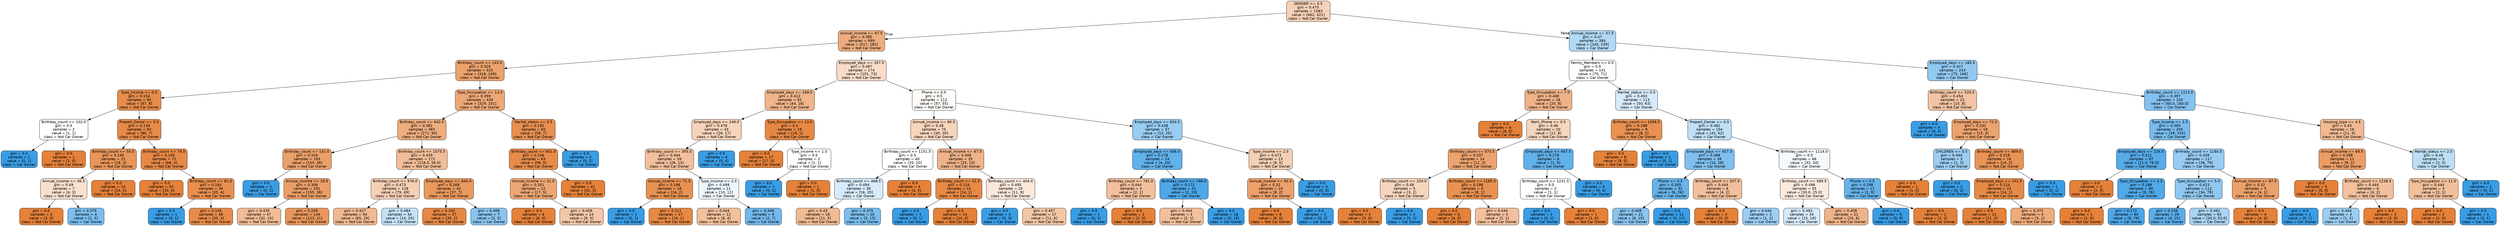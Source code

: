 digraph Tree {
node [shape=box, style="filled, rounded", color="black", fontname="helvetica"] ;
edge [fontname="helvetica"] ;
0 [label="GENDER <= 0.5\ngini = 0.475\nsamples = 1083\nvalue = [662, 421]\nclass = Not Car Owner", fillcolor="#f6d1b7"] ;
1 [label="Annual_income <= 67.5\ngini = 0.385\nsamples = 699\nvalue = [517, 182]\nclass = Not Car Owner", fillcolor="#eead7f"] ;
0 -> 1 [labeldistance=2.5, labelangle=45, headlabel="True"] ;
2 [label="Birthday_count <= 143.0\ngini = 0.329\nsamples = 525\nvalue = [416, 109]\nclass = Not Car Owner", fillcolor="#eca26d"] ;
1 -> 2 ;
3 [label="Type_Income <= 0.5\ngini = 0.154\nsamples = 95\nvalue = [87, 8]\nclass = Not Car Owner", fillcolor="#e78d4b"] ;
2 -> 3 ;
4 [label="Birthday_count <= 102.0\ngini = 0.5\nsamples = 2\nvalue = [1, 1]\nclass = Not Car Owner", fillcolor="#ffffff"] ;
3 -> 4 ;
5 [label="gini = 0.0\nsamples = 1\nvalue = [0, 1]\nclass = Car Owner", fillcolor="#399de5"] ;
4 -> 5 ;
6 [label="gini = 0.0\nsamples = 1\nvalue = [1, 0]\nclass = Not Car Owner", fillcolor="#e58139"] ;
4 -> 6 ;
7 [label="Propert_Owner <= 0.5\ngini = 0.139\nsamples = 93\nvalue = [86, 7]\nclass = Not Car Owner", fillcolor="#e78b49"] ;
3 -> 7 ;
8 [label="Birthday_count <= 55.0\ngini = 0.245\nsamples = 21\nvalue = [18, 3]\nclass = Not Car Owner", fillcolor="#e9965a"] ;
7 -> 8 ;
9 [label="Annual_income <= 36.5\ngini = 0.49\nsamples = 7\nvalue = [4, 3]\nclass = Not Car Owner", fillcolor="#f8e0ce"] ;
8 -> 9 ;
10 [label="gini = 0.0\nsamples = 3\nvalue = [3, 0]\nclass = Not Car Owner", fillcolor="#e58139"] ;
9 -> 10 ;
11 [label="gini = 0.375\nsamples = 4\nvalue = [1, 3]\nclass = Car Owner", fillcolor="#7bbeee"] ;
9 -> 11 ;
12 [label="gini = 0.0\nsamples = 14\nvalue = [14, 0]\nclass = Not Car Owner", fillcolor="#e58139"] ;
8 -> 12 ;
13 [label="Birthday_count <= 79.5\ngini = 0.105\nsamples = 72\nvalue = [68, 4]\nclass = Not Car Owner", fillcolor="#e78845"] ;
7 -> 13 ;
14 [label="gini = 0.0\nsamples = 33\nvalue = [33, 0]\nclass = Not Car Owner", fillcolor="#e58139"] ;
13 -> 14 ;
15 [label="Birthday_count <= 81.0\ngini = 0.184\nsamples = 39\nvalue = [35, 4]\nclass = Not Car Owner", fillcolor="#e88f50"] ;
13 -> 15 ;
16 [label="gini = 0.0\nsamples = 1\nvalue = [0, 1]\nclass = Car Owner", fillcolor="#399de5"] ;
15 -> 16 ;
17 [label="gini = 0.145\nsamples = 38\nvalue = [35, 3]\nclass = Not Car Owner", fillcolor="#e78c4a"] ;
15 -> 17 ;
18 [label="Type_Occupation <= 13.0\ngini = 0.359\nsamples = 430\nvalue = [329, 101]\nclass = Not Car Owner", fillcolor="#eda876"] ;
2 -> 18 ;
19 [label="Birthday_count <= 642.5\ngini = 0.382\nsamples = 365\nvalue = [271, 94]\nclass = Not Car Owner", fillcolor="#eead7e"] ;
18 -> 19 ;
20 [label="Birthday_count <= 151.0\ngini = 0.316\nsamples = 193\nvalue = [155, 38]\nclass = Not Car Owner", fillcolor="#eba06a"] ;
19 -> 20 ;
21 [label="gini = 0.0\nsamples = 2\nvalue = [0, 2]\nclass = Car Owner", fillcolor="#399de5"] ;
20 -> 21 ;
22 [label="Annual_income <= 29.5\ngini = 0.306\nsamples = 191\nvalue = [155, 36]\nclass = Not Car Owner", fillcolor="#eb9e67"] ;
20 -> 22 ;
23 [label="gini = 0.435\nsamples = 47\nvalue = [32, 15]\nclass = Not Car Owner", fillcolor="#f1bc96"] ;
22 -> 23 ;
24 [label="gini = 0.249\nsamples = 144\nvalue = [123, 21]\nclass = Not Car Owner", fillcolor="#e9975b"] ;
22 -> 24 ;
25 [label="Birthday_count <= 1075.5\ngini = 0.439\nsamples = 172\nvalue = [116.0, 56.0]\nclass = Not Car Owner", fillcolor="#f2be99"] ;
19 -> 25 ;
26 [label="Birthday_count <= 976.0\ngini = 0.473\nsamples = 128\nvalue = [79, 49]\nclass = Not Car Owner", fillcolor="#f5cfb4"] ;
25 -> 26 ;
27 [label="gini = 0.427\nsamples = 94\nvalue = [65, 29]\nclass = Not Car Owner", fillcolor="#f1b991"] ;
26 -> 27 ;
28 [label="gini = 0.484\nsamples = 34\nvalue = [14, 20]\nclass = Car Owner", fillcolor="#c4e2f7"] ;
26 -> 28 ;
29 [label="Employed_days <= 840.0\ngini = 0.268\nsamples = 44\nvalue = [37, 7]\nclass = Not Car Owner", fillcolor="#ea995e"] ;
25 -> 29 ;
30 [label="gini = 0.102\nsamples = 37\nvalue = [35, 2]\nclass = Not Car Owner", fillcolor="#e68844"] ;
29 -> 30 ;
31 [label="gini = 0.408\nsamples = 7\nvalue = [2, 5]\nclass = Car Owner", fillcolor="#88c4ef"] ;
29 -> 31 ;
32 [label="Marital_status <= 3.5\ngini = 0.192\nsamples = 65\nvalue = [58, 7]\nclass = Not Car Owner", fillcolor="#e89051"] ;
18 -> 32 ;
33 [label="Birthday_count <= 601.0\ngini = 0.146\nsamples = 63\nvalue = [58, 5]\nclass = Not Car Owner", fillcolor="#e78c4a"] ;
32 -> 33 ;
34 [label="Annual_income <= 31.0\ngini = 0.351\nsamples = 22\nvalue = [17, 5]\nclass = Not Car Owner", fillcolor="#eda673"] ;
33 -> 34 ;
35 [label="gini = 0.0\nsamples = 8\nvalue = [8, 0]\nclass = Not Car Owner", fillcolor="#e58139"] ;
34 -> 35 ;
36 [label="gini = 0.459\nsamples = 14\nvalue = [9, 5]\nclass = Not Car Owner", fillcolor="#f3c7a7"] ;
34 -> 36 ;
37 [label="gini = 0.0\nsamples = 41\nvalue = [41, 0]\nclass = Not Car Owner", fillcolor="#e58139"] ;
33 -> 37 ;
38 [label="gini = 0.0\nsamples = 2\nvalue = [0, 2]\nclass = Car Owner", fillcolor="#399de5"] ;
32 -> 38 ;
39 [label="Employed_days <= 357.5\ngini = 0.487\nsamples = 174\nvalue = [101, 73]\nclass = Not Car Owner", fillcolor="#f8dcc8"] ;
1 -> 39 ;
40 [label="Employed_days <= 269.5\ngini = 0.412\nsamples = 62\nvalue = [44, 18]\nclass = Not Car Owner", fillcolor="#f0b58a"] ;
39 -> 40 ;
41 [label="Employed_days <= 249.0\ngini = 0.478\nsamples = 43\nvalue = [26, 17]\nclass = Not Car Owner", fillcolor="#f6d3ba"] ;
40 -> 41 ;
42 [label="Birthday_count <= 395.0\ngini = 0.444\nsamples = 39\nvalue = [26, 13]\nclass = Not Car Owner", fillcolor="#f2c09c"] ;
41 -> 42 ;
43 [label="Annual_income <= 71.5\ngini = 0.198\nsamples = 18\nvalue = [16, 2]\nclass = Not Car Owner", fillcolor="#e89152"] ;
42 -> 43 ;
44 [label="gini = 0.0\nsamples = 1\nvalue = [0, 1]\nclass = Car Owner", fillcolor="#399de5"] ;
43 -> 44 ;
45 [label="gini = 0.111\nsamples = 17\nvalue = [16, 1]\nclass = Not Car Owner", fillcolor="#e78945"] ;
43 -> 45 ;
46 [label="Type_Income <= 2.5\ngini = 0.499\nsamples = 21\nvalue = [10, 11]\nclass = Car Owner", fillcolor="#edf6fd"] ;
42 -> 46 ;
47 [label="gini = 0.444\nsamples = 12\nvalue = [8, 4]\nclass = Not Car Owner", fillcolor="#f2c09c"] ;
46 -> 47 ;
48 [label="gini = 0.346\nsamples = 9\nvalue = [2, 7]\nclass = Car Owner", fillcolor="#72b9ec"] ;
46 -> 48 ;
49 [label="gini = 0.0\nsamples = 4\nvalue = [0, 4]\nclass = Car Owner", fillcolor="#399de5"] ;
41 -> 49 ;
50 [label="Type_Occupation <= 13.5\ngini = 0.1\nsamples = 19\nvalue = [18, 1]\nclass = Not Car Owner", fillcolor="#e68844"] ;
40 -> 50 ;
51 [label="gini = 0.0\nsamples = 17\nvalue = [17, 0]\nclass = Not Car Owner", fillcolor="#e58139"] ;
50 -> 51 ;
52 [label="Type_Income <= 1.5\ngini = 0.5\nsamples = 2\nvalue = [1, 1]\nclass = Not Car Owner", fillcolor="#ffffff"] ;
50 -> 52 ;
53 [label="gini = 0.0\nsamples = 1\nvalue = [0, 1]\nclass = Car Owner", fillcolor="#399de5"] ;
52 -> 53 ;
54 [label="gini = 0.0\nsamples = 1\nvalue = [1, 0]\nclass = Not Car Owner", fillcolor="#e58139"] ;
52 -> 54 ;
55 [label="Phone <= 0.5\ngini = 0.5\nsamples = 112\nvalue = [57, 55]\nclass = Not Car Owner", fillcolor="#fefbf8"] ;
39 -> 55 ;
56 [label="Annual_income <= 80.5\ngini = 0.48\nsamples = 75\nvalue = [45, 30]\nclass = Not Car Owner", fillcolor="#f6d5bd"] ;
55 -> 56 ;
57 [label="Birthday_count <= 1151.5\ngini = 0.5\nsamples = 40\nvalue = [20, 20]\nclass = Not Car Owner", fillcolor="#ffffff"] ;
56 -> 57 ;
58 [label="Birthday_count <= 468.5\ngini = 0.494\nsamples = 36\nvalue = [16, 20]\nclass = Car Owner", fillcolor="#d7ebfa"] ;
57 -> 58 ;
59 [label="gini = 0.43\nsamples = 16\nvalue = [11, 5]\nclass = Not Car Owner", fillcolor="#f1ba93"] ;
58 -> 59 ;
60 [label="gini = 0.375\nsamples = 20\nvalue = [5, 15]\nclass = Car Owner", fillcolor="#7bbeee"] ;
58 -> 60 ;
61 [label="gini = 0.0\nsamples = 4\nvalue = [4, 0]\nclass = Not Car Owner", fillcolor="#e58139"] ;
57 -> 61 ;
62 [label="Annual_income <= 87.5\ngini = 0.408\nsamples = 35\nvalue = [25, 10]\nclass = Not Car Owner", fillcolor="#efb388"] ;
56 -> 62 ;
63 [label="Birthday_count <= 51.5\ngini = 0.124\nsamples = 15\nvalue = [14, 1]\nclass = Not Car Owner", fillcolor="#e78a47"] ;
62 -> 63 ;
64 [label="gini = 0.0\nsamples = 1\nvalue = [0, 1]\nclass = Car Owner", fillcolor="#399de5"] ;
63 -> 64 ;
65 [label="gini = 0.0\nsamples = 14\nvalue = [14, 0]\nclass = Not Car Owner", fillcolor="#e58139"] ;
63 -> 65 ;
66 [label="Birthday_count <= 404.0\ngini = 0.495\nsamples = 20\nvalue = [11, 9]\nclass = Not Car Owner", fillcolor="#fae8db"] ;
62 -> 66 ;
67 [label="gini = 0.0\nsamples = 3\nvalue = [0, 3]\nclass = Car Owner", fillcolor="#399de5"] ;
66 -> 67 ;
68 [label="gini = 0.457\nsamples = 17\nvalue = [11, 6]\nclass = Not Car Owner", fillcolor="#f3c6a5"] ;
66 -> 68 ;
69 [label="Employed_days <= 834.5\ngini = 0.438\nsamples = 37\nvalue = [12, 25]\nclass = Car Owner", fillcolor="#98ccf1"] ;
55 -> 69 ;
70 [label="Employed_days <= 406.0\ngini = 0.278\nsamples = 24\nvalue = [4, 20]\nclass = Car Owner", fillcolor="#61b1ea"] ;
69 -> 70 ;
71 [label="Birthday_count <= 781.0\ngini = 0.444\nsamples = 3\nvalue = [2, 1]\nclass = Not Car Owner", fillcolor="#f2c09c"] ;
70 -> 71 ;
72 [label="gini = 0.0\nsamples = 1\nvalue = [0, 1]\nclass = Car Owner", fillcolor="#399de5"] ;
71 -> 72 ;
73 [label="gini = 0.0\nsamples = 2\nvalue = [2, 0]\nclass = Not Car Owner", fillcolor="#e58139"] ;
71 -> 73 ;
74 [label="Birthday_count <= 196.0\ngini = 0.172\nsamples = 21\nvalue = [2, 19]\nclass = Car Owner", fillcolor="#4ea7e8"] ;
70 -> 74 ;
75 [label="gini = 0.444\nsamples = 3\nvalue = [2, 1]\nclass = Not Car Owner", fillcolor="#f2c09c"] ;
74 -> 75 ;
76 [label="gini = 0.0\nsamples = 18\nvalue = [0, 18]\nclass = Car Owner", fillcolor="#399de5"] ;
74 -> 76 ;
77 [label="Type_Income <= 2.5\ngini = 0.473\nsamples = 13\nvalue = [8, 5]\nclass = Not Car Owner", fillcolor="#f5d0b5"] ;
69 -> 77 ;
78 [label="Annual_income <= 92.5\ngini = 0.32\nsamples = 10\nvalue = [8, 2]\nclass = Not Car Owner", fillcolor="#eca06a"] ;
77 -> 78 ;
79 [label="gini = 0.0\nsamples = 8\nvalue = [8, 0]\nclass = Not Car Owner", fillcolor="#e58139"] ;
78 -> 79 ;
80 [label="gini = 0.0\nsamples = 2\nvalue = [0, 2]\nclass = Car Owner", fillcolor="#399de5"] ;
78 -> 80 ;
81 [label="gini = 0.0\nsamples = 3\nvalue = [0, 3]\nclass = Car Owner", fillcolor="#399de5"] ;
77 -> 81 ;
82 [label="Annual_income <= 57.5\ngini = 0.47\nsamples = 384\nvalue = [145, 239]\nclass = Car Owner", fillcolor="#b1d8f5"] ;
0 -> 82 [labeldistance=2.5, labelangle=-45, headlabel="False"] ;
83 [label="Family_Members <= 0.5\ngini = 0.5\nsamples = 141\nvalue = [70, 71]\nclass = Car Owner", fillcolor="#fcfeff"] ;
82 -> 83 ;
84 [label="Type_Occupation <= 7.0\ngini = 0.408\nsamples = 28\nvalue = [20, 8]\nclass = Not Car Owner", fillcolor="#efb388"] ;
83 -> 84 ;
85 [label="gini = 0.0\nsamples = 8\nvalue = [8, 0]\nclass = Not Car Owner", fillcolor="#e58139"] ;
84 -> 85 ;
86 [label="Work_Phone <= 0.5\ngini = 0.48\nsamples = 20\nvalue = [12, 8]\nclass = Not Car Owner", fillcolor="#f6d5bd"] ;
84 -> 86 ;
87 [label="Birthday_count <= 570.5\ngini = 0.337\nsamples = 14\nvalue = [11, 3]\nclass = Not Car Owner", fillcolor="#eca36f"] ;
86 -> 87 ;
88 [label="Birthday_count <= 220.0\ngini = 0.48\nsamples = 5\nvalue = [3, 2]\nclass = Not Car Owner", fillcolor="#f6d5bd"] ;
87 -> 88 ;
89 [label="gini = 0.0\nsamples = 3\nvalue = [3, 0]\nclass = Not Car Owner", fillcolor="#e58139"] ;
88 -> 89 ;
90 [label="gini = 0.0\nsamples = 2\nvalue = [0, 2]\nclass = Car Owner", fillcolor="#399de5"] ;
88 -> 90 ;
91 [label="Birthday_count <= 1185.0\ngini = 0.198\nsamples = 9\nvalue = [8, 1]\nclass = Not Car Owner", fillcolor="#e89152"] ;
87 -> 91 ;
92 [label="gini = 0.0\nsamples = 6\nvalue = [6, 0]\nclass = Not Car Owner", fillcolor="#e58139"] ;
91 -> 92 ;
93 [label="gini = 0.444\nsamples = 3\nvalue = [2, 1]\nclass = Not Car Owner", fillcolor="#f2c09c"] ;
91 -> 93 ;
94 [label="Employed_days <= 647.0\ngini = 0.278\nsamples = 6\nvalue = [1, 5]\nclass = Car Owner", fillcolor="#61b1ea"] ;
86 -> 94 ;
95 [label="Birthday_count <= 1231.5\ngini = 0.5\nsamples = 2\nvalue = [1, 1]\nclass = Not Car Owner", fillcolor="#ffffff"] ;
94 -> 95 ;
96 [label="gini = 0.0\nsamples = 1\nvalue = [0, 1]\nclass = Car Owner", fillcolor="#399de5"] ;
95 -> 96 ;
97 [label="gini = 0.0\nsamples = 1\nvalue = [1, 0]\nclass = Not Car Owner", fillcolor="#e58139"] ;
95 -> 97 ;
98 [label="gini = 0.0\nsamples = 4\nvalue = [0, 4]\nclass = Car Owner", fillcolor="#399de5"] ;
94 -> 98 ;
99 [label="Marital_status <= 0.5\ngini = 0.493\nsamples = 113\nvalue = [50, 63]\nclass = Car Owner", fillcolor="#d6ebfa"] ;
83 -> 99 ;
100 [label="Birthday_count <= 1058.5\ngini = 0.198\nsamples = 9\nvalue = [8, 1]\nclass = Not Car Owner", fillcolor="#e89152"] ;
99 -> 100 ;
101 [label="gini = 0.0\nsamples = 8\nvalue = [8, 0]\nclass = Not Car Owner", fillcolor="#e58139"] ;
100 -> 101 ;
102 [label="gini = 0.0\nsamples = 1\nvalue = [0, 1]\nclass = Car Owner", fillcolor="#399de5"] ;
100 -> 102 ;
103 [label="Propert_Owner <= 0.5\ngini = 0.482\nsamples = 104\nvalue = [42, 62]\nclass = Car Owner", fillcolor="#bfdff7"] ;
99 -> 103 ;
104 [label="Employed_days <= 927.0\ngini = 0.388\nsamples = 38\nvalue = [10, 28]\nclass = Car Owner", fillcolor="#80c0ee"] ;
103 -> 104 ;
105 [label="Phone <= 0.5\ngini = 0.305\nsamples = 32\nvalue = [6, 26]\nclass = Car Owner", fillcolor="#67b4eb"] ;
104 -> 105 ;
106 [label="gini = 0.408\nsamples = 21\nvalue = [6, 15]\nclass = Car Owner", fillcolor="#88c4ef"] ;
105 -> 106 ;
107 [label="gini = 0.0\nsamples = 11\nvalue = [0, 11]\nclass = Car Owner", fillcolor="#399de5"] ;
105 -> 107 ;
108 [label="Birthday_count <= 207.0\ngini = 0.444\nsamples = 6\nvalue = [4, 2]\nclass = Not Car Owner", fillcolor="#f2c09c"] ;
104 -> 108 ;
109 [label="gini = 0.0\nsamples = 3\nvalue = [3, 0]\nclass = Not Car Owner", fillcolor="#e58139"] ;
108 -> 109 ;
110 [label="gini = 0.444\nsamples = 3\nvalue = [1, 2]\nclass = Car Owner", fillcolor="#9ccef2"] ;
108 -> 110 ;
111 [label="Birthday_count <= 1114.0\ngini = 0.5\nsamples = 66\nvalue = [32, 34]\nclass = Car Owner", fillcolor="#f3f9fd"] ;
103 -> 111 ;
112 [label="Birthday_count <= 589.5\ngini = 0.496\nsamples = 55\nvalue = [30.0, 25.0]\nclass = Not Car Owner", fillcolor="#fbeade"] ;
111 -> 112 ;
113 [label="gini = 0.493\nsamples = 34\nvalue = [15, 19]\nclass = Car Owner", fillcolor="#d5eafa"] ;
112 -> 113 ;
114 [label="gini = 0.408\nsamples = 21\nvalue = [15, 6]\nclass = Not Car Owner", fillcolor="#efb388"] ;
112 -> 114 ;
115 [label="Phone <= 0.5\ngini = 0.298\nsamples = 11\nvalue = [2, 9]\nclass = Car Owner", fillcolor="#65b3eb"] ;
111 -> 115 ;
116 [label="gini = 0.0\nsamples = 9\nvalue = [0, 9]\nclass = Car Owner", fillcolor="#399de5"] ;
115 -> 116 ;
117 [label="gini = 0.0\nsamples = 2\nvalue = [2, 0]\nclass = Not Car Owner", fillcolor="#e58139"] ;
115 -> 117 ;
118 [label="Employed_days <= 185.5\ngini = 0.427\nsamples = 243\nvalue = [75, 168]\nclass = Car Owner", fillcolor="#91c9f1"] ;
82 -> 118 ;
119 [label="Birthday_count <= 529.5\ngini = 0.454\nsamples = 23\nvalue = [15, 8]\nclass = Not Car Owner", fillcolor="#f3c4a3"] ;
118 -> 119 ;
120 [label="gini = 0.0\nsamples = 4\nvalue = [0, 4]\nclass = Car Owner", fillcolor="#399de5"] ;
119 -> 120 ;
121 [label="Employed_days <= 72.0\ngini = 0.332\nsamples = 19\nvalue = [15, 4]\nclass = Not Car Owner", fillcolor="#eca36e"] ;
119 -> 121 ;
122 [label="CHILDREN <= 0.5\ngini = 0.444\nsamples = 3\nvalue = [1, 2]\nclass = Car Owner", fillcolor="#9ccef2"] ;
121 -> 122 ;
123 [label="gini = 0.0\nsamples = 1\nvalue = [1, 0]\nclass = Not Car Owner", fillcolor="#e58139"] ;
122 -> 123 ;
124 [label="gini = 0.0\nsamples = 2\nvalue = [0, 2]\nclass = Car Owner", fillcolor="#399de5"] ;
122 -> 124 ;
125 [label="Birthday_count <= 989.0\ngini = 0.219\nsamples = 16\nvalue = [14, 2]\nclass = Not Car Owner", fillcolor="#e99355"] ;
121 -> 125 ;
126 [label="Employed_days <= 151.5\ngini = 0.124\nsamples = 15\nvalue = [14, 1]\nclass = Not Car Owner", fillcolor="#e78a47"] ;
125 -> 126 ;
127 [label="gini = 0.0\nsamples = 11\nvalue = [11, 0]\nclass = Not Car Owner", fillcolor="#e58139"] ;
126 -> 127 ;
128 [label="gini = 0.375\nsamples = 4\nvalue = [3, 1]\nclass = Not Car Owner", fillcolor="#eeab7b"] ;
126 -> 128 ;
129 [label="gini = 0.0\nsamples = 1\nvalue = [0, 1]\nclass = Car Owner", fillcolor="#399de5"] ;
125 -> 129 ;
130 [label="Birthday_count <= 1213.5\ngini = 0.397\nsamples = 220\nvalue = [60.0, 160.0]\nclass = Car Owner", fillcolor="#83c2ef"] ;
118 -> 130 ;
131 [label="Type_Income <= 2.5\ngini = 0.365\nsamples = 204\nvalue = [49, 155]\nclass = Car Owner", fillcolor="#78bced"] ;
130 -> 131 ;
132 [label="Employed_days <= 224.0\ngini = 0.221\nsamples = 87\nvalue = [11.0, 76.0]\nclass = Car Owner", fillcolor="#56abe9"] ;
131 -> 132 ;
133 [label="gini = 0.0\nsamples = 2\nvalue = [2, 0]\nclass = Not Car Owner", fillcolor="#e58139"] ;
132 -> 133 ;
134 [label="Type_Occupation <= 2.5\ngini = 0.189\nsamples = 85\nvalue = [9, 76]\nclass = Car Owner", fillcolor="#50a9e8"] ;
132 -> 134 ;
135 [label="gini = 0.0\nsamples = 1\nvalue = [1, 0]\nclass = Not Car Owner", fillcolor="#e58139"] ;
134 -> 135 ;
136 [label="gini = 0.172\nsamples = 84\nvalue = [8, 76]\nclass = Car Owner", fillcolor="#4ea7e8"] ;
134 -> 136 ;
137 [label="Birthday_count <= 1180.0\ngini = 0.439\nsamples = 117\nvalue = [38, 79]\nclass = Car Owner", fillcolor="#98ccf2"] ;
131 -> 137 ;
138 [label="Type_Occupation <= 5.0\ngini = 0.423\nsamples = 112\nvalue = [34, 78]\nclass = Car Owner", fillcolor="#8fc8f0"] ;
137 -> 138 ;
139 [label="gini = 0.238\nsamples = 29\nvalue = [4, 25]\nclass = Car Owner", fillcolor="#59ade9"] ;
138 -> 139 ;
140 [label="gini = 0.462\nsamples = 83\nvalue = [30.0, 53.0]\nclass = Car Owner", fillcolor="#a9d4f4"] ;
138 -> 140 ;
141 [label="Annual_income <= 87.0\ngini = 0.32\nsamples = 5\nvalue = [4, 1]\nclass = Not Car Owner", fillcolor="#eca06a"] ;
137 -> 141 ;
142 [label="gini = 0.0\nsamples = 4\nvalue = [4, 0]\nclass = Not Car Owner", fillcolor="#e58139"] ;
141 -> 142 ;
143 [label="gini = 0.0\nsamples = 1\nvalue = [0, 1]\nclass = Car Owner", fillcolor="#399de5"] ;
141 -> 143 ;
144 [label="Housing_type <= 4.5\ngini = 0.43\nsamples = 16\nvalue = [11, 5]\nclass = Not Car Owner", fillcolor="#f1ba93"] ;
130 -> 144 ;
145 [label="Annual_income <= 69.5\ngini = 0.298\nsamples = 11\nvalue = [9, 2]\nclass = Not Car Owner", fillcolor="#eb9d65"] ;
144 -> 145 ;
146 [label="gini = 0.0\nsamples = 5\nvalue = [5, 0]\nclass = Not Car Owner", fillcolor="#e58139"] ;
145 -> 146 ;
147 [label="Birthday_count <= 1238.5\ngini = 0.444\nsamples = 6\nvalue = [4, 2]\nclass = Not Car Owner", fillcolor="#f2c09c"] ;
145 -> 147 ;
148 [label="gini = 0.444\nsamples = 3\nvalue = [1, 2]\nclass = Car Owner", fillcolor="#9ccef2"] ;
147 -> 148 ;
149 [label="gini = 0.0\nsamples = 3\nvalue = [3, 0]\nclass = Not Car Owner", fillcolor="#e58139"] ;
147 -> 149 ;
150 [label="Marital_status <= 2.0\ngini = 0.48\nsamples = 5\nvalue = [2, 3]\nclass = Car Owner", fillcolor="#bddef6"] ;
144 -> 150 ;
151 [label="Type_Occupation <= 11.0\ngini = 0.444\nsamples = 3\nvalue = [2, 1]\nclass = Not Car Owner", fillcolor="#f2c09c"] ;
150 -> 151 ;
152 [label="gini = 0.0\nsamples = 2\nvalue = [2, 0]\nclass = Not Car Owner", fillcolor="#e58139"] ;
151 -> 152 ;
153 [label="gini = 0.0\nsamples = 1\nvalue = [0, 1]\nclass = Car Owner", fillcolor="#399de5"] ;
151 -> 153 ;
154 [label="gini = 0.0\nsamples = 2\nvalue = [0, 2]\nclass = Car Owner", fillcolor="#399de5"] ;
150 -> 154 ;
}